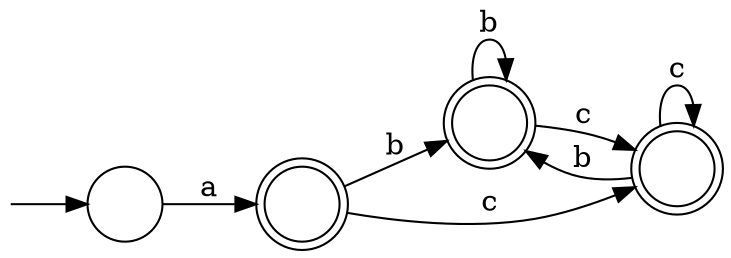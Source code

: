 digraph G {
  rankdir=LR;
  n__ [label="" shape=none width=.0];
  0 [shape=circle label=""]
  1 [shape=doublecircle label=""]
  2 [shape=doublecircle label=""]
  3 [shape=doublecircle label=""]
  n__ -> 0;
  0 -> 1 [label="a"]
  1 -> 2 [label="b"]
  1 -> 3 [label="c"]
  2 -> 2 [label="b"]
  2 -> 3 [label="c"]
  3 -> 2 [label="b"]
  3 -> 3 [label="c"]
}
